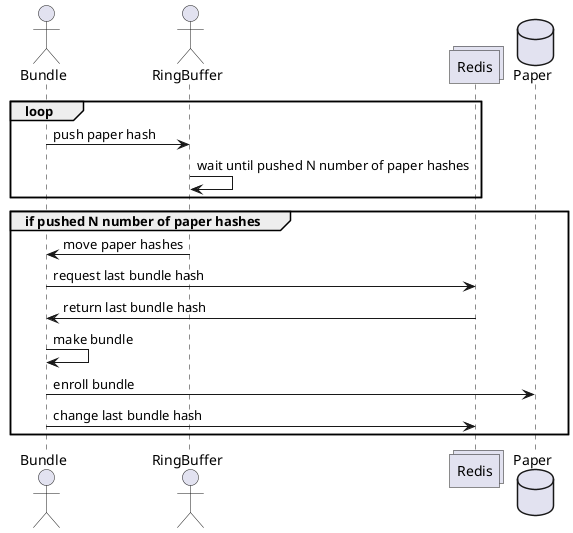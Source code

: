 @startuml bundle-seq

actor Bundle
actor RingBuffer
collections Redis
database Paper

group loop
    Bundle -> RingBuffer: push paper hash
    RingBuffer -> RingBuffer: wait until pushed N number of paper hashes
end

group if pushed N number of paper hashes
    RingBuffer -> Bundle: move paper hashes
    Bundle -> Redis: request last bundle hash
    Redis -> Bundle: return last bundle hash
    Bundle -> Bundle: make bundle
    Bundle -> Paper: enroll bundle
    Bundle -> Redis: change last bundle hash
end

@enduml